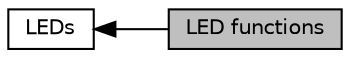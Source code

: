 digraph "LED functions"
{
  edge [fontname="Helvetica",fontsize="10",labelfontname="Helvetica",labelfontsize="10"];
  node [fontname="Helvetica",fontsize="10",shape=record];
  rankdir=LR;
  Node1 [label="LEDs",height=0.2,width=0.4,color="black", fillcolor="white", style="filled",URL="$group___s_d___l_e_d.html",tooltip="LED configuration and output control. "];
  Node0 [label="LED functions",height=0.2,width=0.4,color="black", fillcolor="grey75", style="filled", fontcolor="black"];
  Node1->Node0 [shape=plaintext, dir="back", style="solid"];
}
